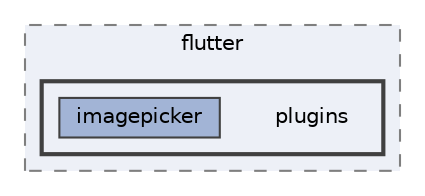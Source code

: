 digraph "build/image_picker_android/generated/source/buildConfig/debug/io/flutter/plugins"
{
 // LATEX_PDF_SIZE
  bgcolor="transparent";
  edge [fontname=Helvetica,fontsize=10,labelfontname=Helvetica,labelfontsize=10];
  node [fontname=Helvetica,fontsize=10,shape=box,height=0.2,width=0.4];
  compound=true
  subgraph clusterdir_df98758011103443172fb793abc6358e {
    graph [ bgcolor="#edf0f7", pencolor="grey50", label="flutter", fontname=Helvetica,fontsize=10 style="filled,dashed", URL="dir_df98758011103443172fb793abc6358e.html",tooltip=""]
  subgraph clusterdir_24312028f4bb048e1dc3a5ad63199940 {
    graph [ bgcolor="#edf0f7", pencolor="grey25", label="", fontname=Helvetica,fontsize=10 style="filled,bold", URL="dir_24312028f4bb048e1dc3a5ad63199940.html",tooltip=""]
    dir_24312028f4bb048e1dc3a5ad63199940 [shape=plaintext, label="plugins"];
  dir_a14c9e4b3756ed0c1b17e4950dc90c23 [label="imagepicker", fillcolor="#a2b4d6", color="grey25", style="filled", URL="dir_a14c9e4b3756ed0c1b17e4950dc90c23.html",tooltip=""];
  }
  }
}
